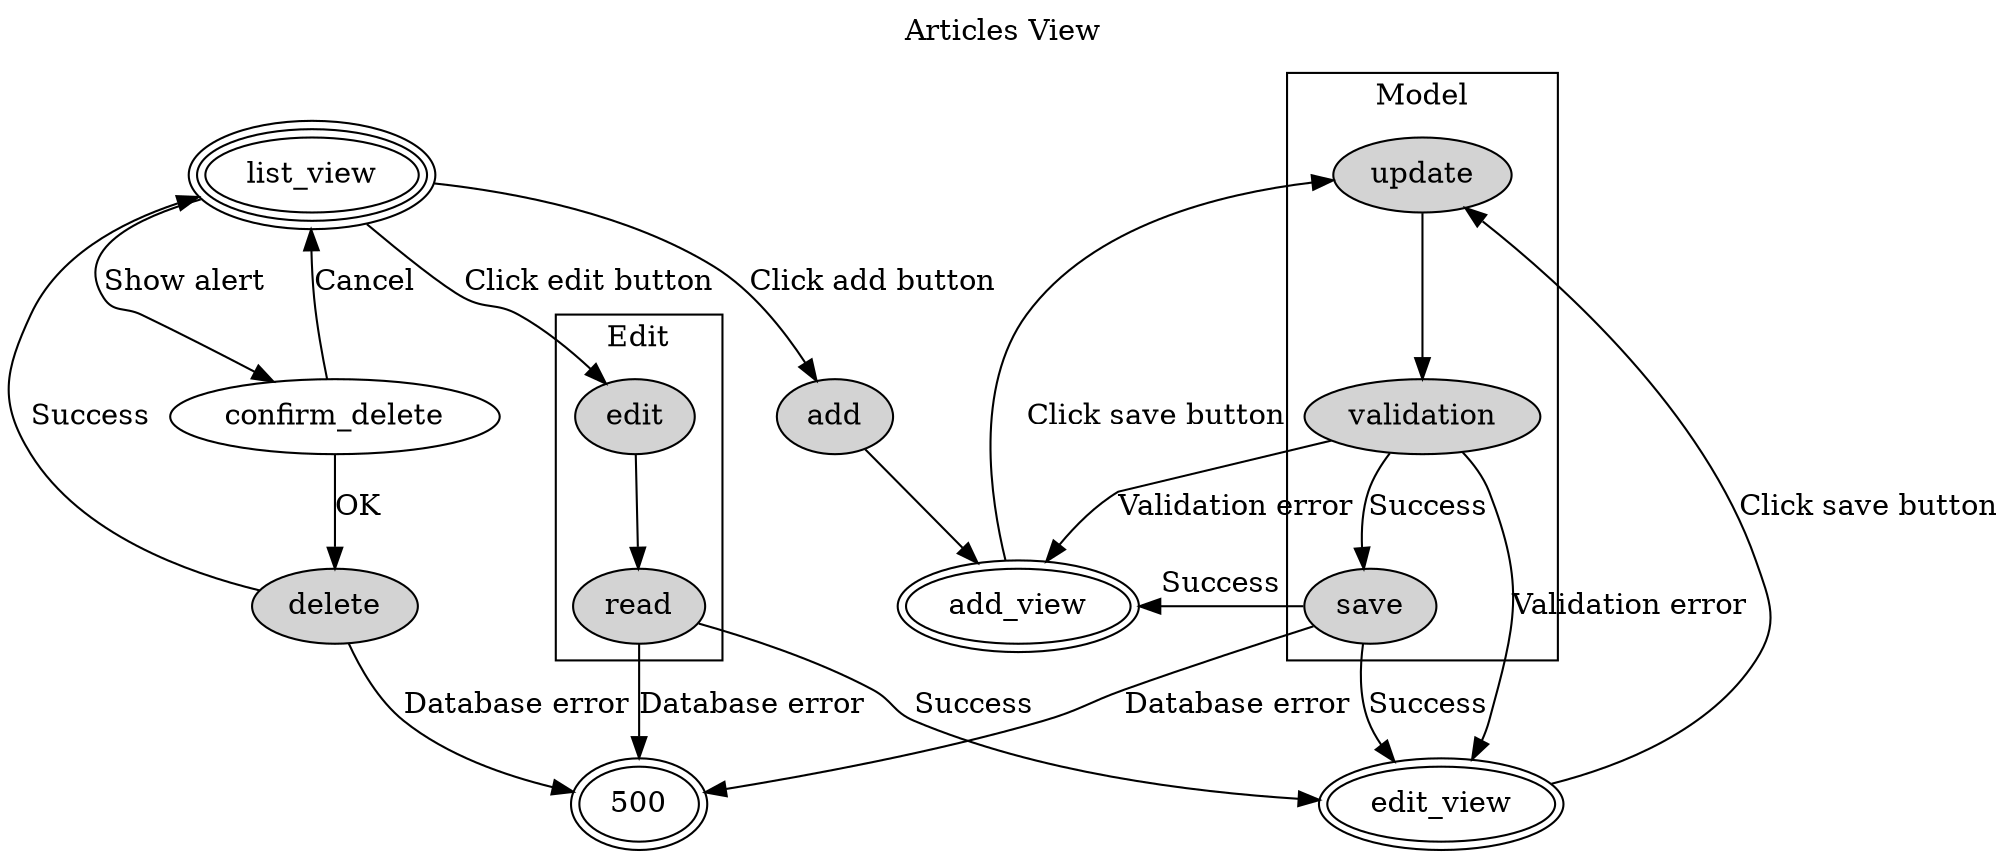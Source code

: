 digraph articles {
    graph [label = "Articles View", labelloc = t];

    list_view[peripheries = 3];
    add_view[peripheries = 2];
    edit_view[peripheries = 2];
    500[peripheries = 2];

    add[style = filled];
    edit[style = filled];
    delete[style = filled];
    validation[style = filled];
    update[style = filled];
    save[style = filled];
    read[style = filled];

    list_view -> add [label = "Click add button"];
    add -> add_view;
    add_view -> update [label = "Click save button"];

    list_view -> edit [label = "Click edit button"];
    edit_view -> update [label = "Click save button"];

    subgraph cluster_edit {
        label = "Edit";
        edit -> read;
    }

    read -> edit_view [label = "Success"];
    read -> 500 [label = "Database error"];

    list_view -> confirm_delete [label = "Show alert"];
    confirm_delete -> list_view [label = "Cancel"];
    confirm_delete -> delete [label = "OK"];
    delete -> list_view [label = "Success"];
    delete -> 500 [label = "Database error"];

    subgraph cluster_model {
        label = "Model";
        update -> validation;
        validation -> save [label = "Success"];
    }

    validation -> add_view [label = "Validation error"];
    validation -> edit_view [label = "Validation error"];
    save -> add_view [label = "Success"];
    save -> edit_view [label = "Success"];
    save -> 500 [label = "Database error"];
}
